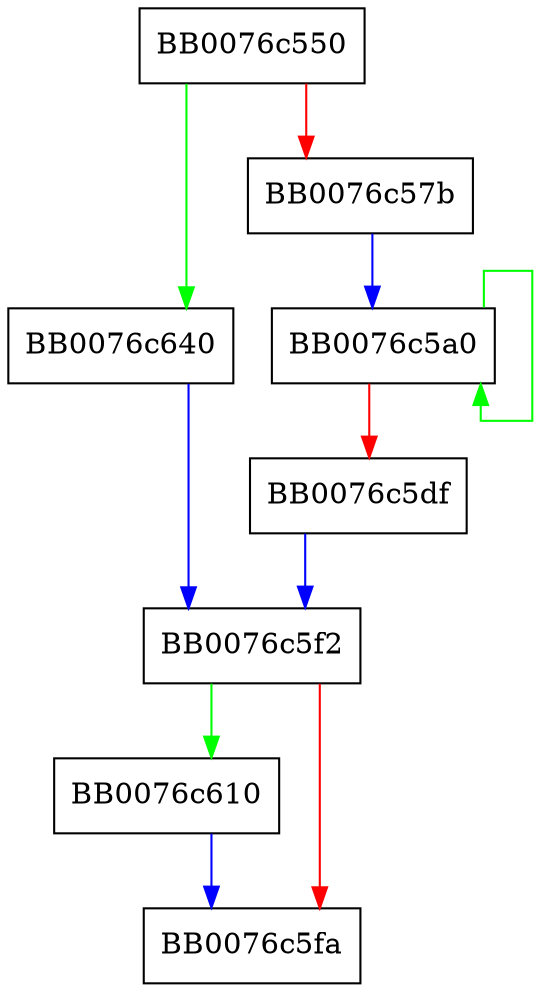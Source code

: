 digraph idea_cbc_cipher {
  node [shape="box"];
  graph [splines=ortho];
  BB0076c550 -> BB0076c640 [color="green"];
  BB0076c550 -> BB0076c57b [color="red"];
  BB0076c57b -> BB0076c5a0 [color="blue"];
  BB0076c5a0 -> BB0076c5a0 [color="green"];
  BB0076c5a0 -> BB0076c5df [color="red"];
  BB0076c5df -> BB0076c5f2 [color="blue"];
  BB0076c5f2 -> BB0076c610 [color="green"];
  BB0076c5f2 -> BB0076c5fa [color="red"];
  BB0076c610 -> BB0076c5fa [color="blue"];
  BB0076c640 -> BB0076c5f2 [color="blue"];
}